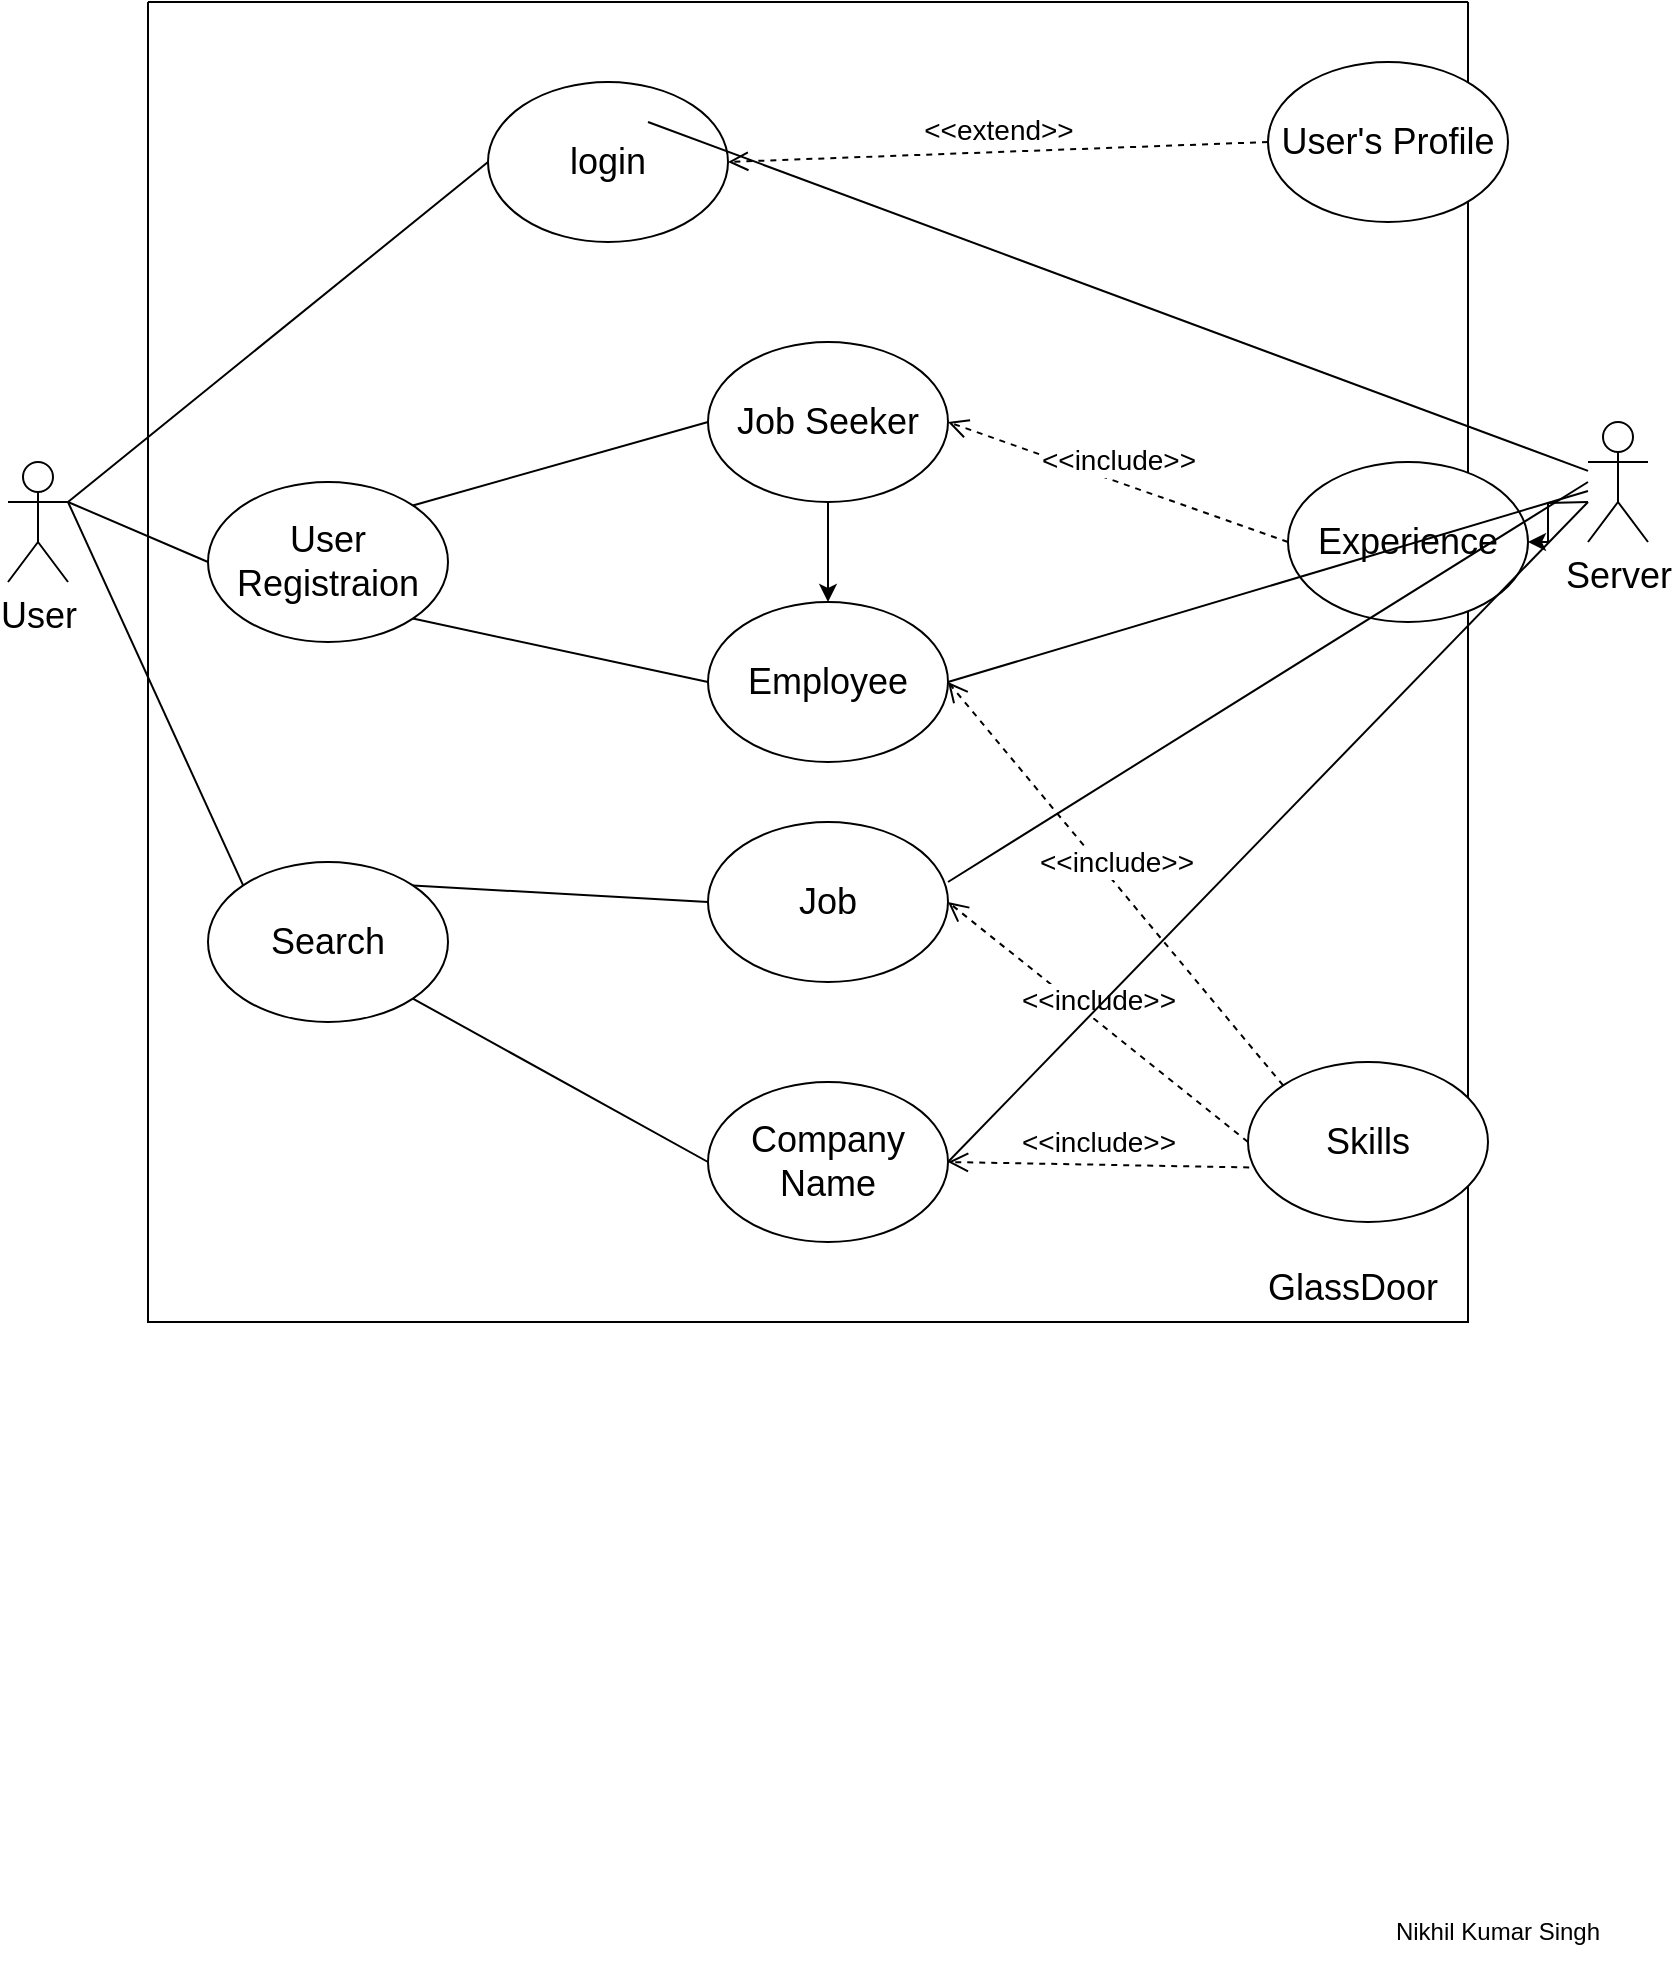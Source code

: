 <mxfile version="24.2.3" type="github">
  <diagram name="Page-1" id="pJA5X316QIvQ61P7EP2Y">
    <mxGraphModel dx="2137" dy="892" grid="1" gridSize="10" guides="1" tooltips="1" connect="1" arrows="1" fold="1" page="1" pageScale="1" pageWidth="850" pageHeight="1100" math="0" shadow="0">
      <root>
        <mxCell id="0" />
        <mxCell id="1" parent="0" />
        <mxCell id="qiw6p_8ZHaiahR2XLSt--1" value="&lt;font style=&quot;font-size: 18px;&quot;&gt;User&lt;/font&gt;" style="shape=umlActor;verticalLabelPosition=bottom;verticalAlign=top;html=1;outlineConnect=0;" vertex="1" parent="1">
          <mxGeometry x="10" y="340" width="30" height="60" as="geometry" />
        </mxCell>
        <mxCell id="qiw6p_8ZHaiahR2XLSt--4" value="&lt;font style=&quot;font-size: 18px;&quot;&gt;Job Seeker&lt;/font&gt;" style="ellipse;whiteSpace=wrap;html=1;" vertex="1" parent="1">
          <mxGeometry x="360" y="280" width="120" height="80" as="geometry" />
        </mxCell>
        <mxCell id="qiw6p_8ZHaiahR2XLSt--5" value="&lt;font style=&quot;font-size: 18px;&quot;&gt;Employee&lt;/font&gt;" style="ellipse;whiteSpace=wrap;html=1;" vertex="1" parent="1">
          <mxGeometry x="360" y="410" width="120" height="80" as="geometry" />
        </mxCell>
        <mxCell id="qiw6p_8ZHaiahR2XLSt--6" value="&lt;font style=&quot;font-size: 18px;&quot;&gt;Job&lt;/font&gt;" style="ellipse;whiteSpace=wrap;html=1;" vertex="1" parent="1">
          <mxGeometry x="360" y="520" width="120" height="80" as="geometry" />
        </mxCell>
        <mxCell id="qiw6p_8ZHaiahR2XLSt--7" value="&lt;font style=&quot;font-size: 18px;&quot;&gt;Company Name&lt;/font&gt;" style="ellipse;whiteSpace=wrap;html=1;" vertex="1" parent="1">
          <mxGeometry x="360" y="650" width="120" height="80" as="geometry" />
        </mxCell>
        <mxCell id="qiw6p_8ZHaiahR2XLSt--32" value="" style="edgeStyle=orthogonalEdgeStyle;rounded=0;orthogonalLoop=1;jettySize=auto;html=1;" edge="1" parent="1" target="qiw6p_8ZHaiahR2XLSt--22">
          <mxGeometry relative="1" as="geometry">
            <mxPoint x="800" y="360" as="sourcePoint" />
          </mxGeometry>
        </mxCell>
        <mxCell id="qiw6p_8ZHaiahR2XLSt--8" value="&lt;font style=&quot;font-size: 18px;&quot;&gt;Server&lt;/font&gt;" style="shape=umlActor;verticalLabelPosition=bottom;verticalAlign=top;html=1;outlineConnect=0;" vertex="1" parent="1">
          <mxGeometry x="800" y="320" width="30" height="60" as="geometry" />
        </mxCell>
        <mxCell id="qiw6p_8ZHaiahR2XLSt--9" value="" style="endArrow=none;html=1;rounded=0;exitX=1;exitY=0.333;exitDx=0;exitDy=0;exitPerimeter=0;entryX=0;entryY=0.5;entryDx=0;entryDy=0;" edge="1" parent="1" source="qiw6p_8ZHaiahR2XLSt--1" target="qiw6p_8ZHaiahR2XLSt--24">
          <mxGeometry width="50" height="50" relative="1" as="geometry">
            <mxPoint x="390" y="260" as="sourcePoint" />
            <mxPoint x="440" y="210" as="targetPoint" />
          </mxGeometry>
        </mxCell>
        <mxCell id="qiw6p_8ZHaiahR2XLSt--10" value="" style="endArrow=none;html=1;rounded=0;exitX=1;exitY=0.333;exitDx=0;exitDy=0;exitPerimeter=0;entryX=0;entryY=0.5;entryDx=0;entryDy=0;" edge="1" parent="1" source="qiw6p_8ZHaiahR2XLSt--1" target="qiw6p_8ZHaiahR2XLSt--2">
          <mxGeometry width="50" height="50" relative="1" as="geometry">
            <mxPoint x="390" y="260" as="sourcePoint" />
            <mxPoint x="440" y="210" as="targetPoint" />
          </mxGeometry>
        </mxCell>
        <mxCell id="qiw6p_8ZHaiahR2XLSt--11" value="" style="endArrow=none;html=1;rounded=0;entryX=0;entryY=0;entryDx=0;entryDy=0;exitX=1;exitY=0.333;exitDx=0;exitDy=0;exitPerimeter=0;" edge="1" parent="1" source="qiw6p_8ZHaiahR2XLSt--1" target="qiw6p_8ZHaiahR2XLSt--3">
          <mxGeometry width="50" height="50" relative="1" as="geometry">
            <mxPoint x="-90" y="360" as="sourcePoint" />
            <mxPoint x="440" y="500" as="targetPoint" />
          </mxGeometry>
        </mxCell>
        <mxCell id="qiw6p_8ZHaiahR2XLSt--12" value="" style="endArrow=none;html=1;rounded=0;exitX=1;exitY=0;exitDx=0;exitDy=0;entryX=0;entryY=0.5;entryDx=0;entryDy=0;" edge="1" parent="1" source="qiw6p_8ZHaiahR2XLSt--2" target="qiw6p_8ZHaiahR2XLSt--4">
          <mxGeometry width="50" height="50" relative="1" as="geometry">
            <mxPoint x="390" y="280" as="sourcePoint" />
            <mxPoint x="440" y="230" as="targetPoint" />
          </mxGeometry>
        </mxCell>
        <mxCell id="qiw6p_8ZHaiahR2XLSt--13" value="" style="endArrow=none;html=1;rounded=0;exitX=1;exitY=1;exitDx=0;exitDy=0;entryX=0;entryY=0.5;entryDx=0;entryDy=0;" edge="1" parent="1" source="qiw6p_8ZHaiahR2XLSt--2" target="qiw6p_8ZHaiahR2XLSt--5">
          <mxGeometry width="50" height="50" relative="1" as="geometry">
            <mxPoint x="390" y="460" as="sourcePoint" />
            <mxPoint x="440" y="410" as="targetPoint" />
          </mxGeometry>
        </mxCell>
        <mxCell id="qiw6p_8ZHaiahR2XLSt--14" value="" style="endArrow=none;html=1;rounded=0;exitX=1;exitY=0;exitDx=0;exitDy=0;entryX=0;entryY=0.5;entryDx=0;entryDy=0;" edge="1" parent="1" source="qiw6p_8ZHaiahR2XLSt--3" target="qiw6p_8ZHaiahR2XLSt--6">
          <mxGeometry width="50" height="50" relative="1" as="geometry">
            <mxPoint x="390" y="490" as="sourcePoint" />
            <mxPoint x="440" y="440" as="targetPoint" />
          </mxGeometry>
        </mxCell>
        <mxCell id="qiw6p_8ZHaiahR2XLSt--15" value="" style="endArrow=none;html=1;rounded=0;exitX=1;exitY=1;exitDx=0;exitDy=0;entryX=0;entryY=0.5;entryDx=0;entryDy=0;" edge="1" parent="1" source="qiw6p_8ZHaiahR2XLSt--3" target="qiw6p_8ZHaiahR2XLSt--7">
          <mxGeometry width="50" height="50" relative="1" as="geometry">
            <mxPoint x="390" y="490" as="sourcePoint" />
            <mxPoint x="440" y="440" as="targetPoint" />
          </mxGeometry>
        </mxCell>
        <mxCell id="qiw6p_8ZHaiahR2XLSt--16" value="&lt;font style=&quot;font-size: 14px;&quot;&gt;&amp;lt;&amp;lt;include&amp;gt;&amp;gt;&lt;/font&gt;" style="html=1;verticalAlign=bottom;endArrow=open;dashed=1;endSize=8;curved=0;rounded=0;entryX=1;entryY=0.5;entryDx=0;entryDy=0;exitX=0.005;exitY=0.659;exitDx=0;exitDy=0;exitPerimeter=0;" edge="1" parent="1" source="qiw6p_8ZHaiahR2XLSt--21" target="qiw6p_8ZHaiahR2XLSt--7">
          <mxGeometry relative="1" as="geometry">
            <mxPoint x="450" y="460" as="sourcePoint" />
            <mxPoint x="370" y="460" as="targetPoint" />
          </mxGeometry>
        </mxCell>
        <mxCell id="qiw6p_8ZHaiahR2XLSt--17" value="&lt;font style=&quot;font-size: 14px;&quot;&gt;&amp;lt;&amp;lt;include&amp;gt;&amp;gt;&lt;/font&gt;" style="html=1;verticalAlign=bottom;endArrow=open;dashed=1;endSize=8;curved=0;rounded=0;entryX=1;entryY=0.5;entryDx=0;entryDy=0;exitX=0;exitY=0.5;exitDx=0;exitDy=0;" edge="1" parent="1" source="qiw6p_8ZHaiahR2XLSt--21" target="qiw6p_8ZHaiahR2XLSt--6">
          <mxGeometry relative="1" as="geometry">
            <mxPoint x="591" y="643" as="sourcePoint" />
            <mxPoint x="490" y="700" as="targetPoint" />
          </mxGeometry>
        </mxCell>
        <mxCell id="qiw6p_8ZHaiahR2XLSt--18" value="&lt;font style=&quot;font-size: 14px;&quot;&gt;&amp;lt;&amp;lt;include&amp;gt;&amp;gt;&lt;/font&gt;" style="html=1;verticalAlign=bottom;endArrow=open;dashed=1;endSize=8;curved=0;rounded=0;entryX=1;entryY=0.5;entryDx=0;entryDy=0;exitX=0;exitY=0.5;exitDx=0;exitDy=0;" edge="1" parent="1" source="qiw6p_8ZHaiahR2XLSt--22" target="qiw6p_8ZHaiahR2XLSt--4">
          <mxGeometry relative="1" as="geometry">
            <mxPoint x="601" y="653" as="sourcePoint" />
            <mxPoint x="500" y="710" as="targetPoint" />
          </mxGeometry>
        </mxCell>
        <mxCell id="qiw6p_8ZHaiahR2XLSt--19" value="&lt;font style=&quot;font-size: 14px;&quot;&gt;&amp;lt;&amp;lt;include&amp;gt;&amp;gt;&lt;/font&gt;" style="html=1;verticalAlign=bottom;endArrow=open;dashed=1;endSize=8;curved=0;rounded=0;entryX=1;entryY=0.5;entryDx=0;entryDy=0;exitX=0;exitY=0;exitDx=0;exitDy=0;" edge="1" parent="1" source="qiw6p_8ZHaiahR2XLSt--21" target="qiw6p_8ZHaiahR2XLSt--5">
          <mxGeometry relative="1" as="geometry">
            <mxPoint x="611" y="663" as="sourcePoint" />
            <mxPoint x="510" y="720" as="targetPoint" />
          </mxGeometry>
        </mxCell>
        <mxCell id="qiw6p_8ZHaiahR2XLSt--20" value="" style="swimlane;startSize=0;" vertex="1" parent="1">
          <mxGeometry x="80" y="110" width="660" height="660" as="geometry" />
        </mxCell>
        <mxCell id="qiw6p_8ZHaiahR2XLSt--21" value="&lt;font style=&quot;font-size: 18px;&quot;&gt;Skills&lt;/font&gt;" style="ellipse;whiteSpace=wrap;html=1;" vertex="1" parent="qiw6p_8ZHaiahR2XLSt--20">
          <mxGeometry x="550" y="530" width="120" height="80" as="geometry" />
        </mxCell>
        <mxCell id="qiw6p_8ZHaiahR2XLSt--22" value="&lt;font style=&quot;font-size: 18px;&quot;&gt;Experience&lt;/font&gt;" style="ellipse;whiteSpace=wrap;html=1;" vertex="1" parent="qiw6p_8ZHaiahR2XLSt--20">
          <mxGeometry x="570" y="230" width="120" height="80" as="geometry" />
        </mxCell>
        <mxCell id="qiw6p_8ZHaiahR2XLSt--23" value="&lt;font style=&quot;font-size: 18px;&quot;&gt;User&#39;s Profile&lt;/font&gt;" style="ellipse;whiteSpace=wrap;html=1;" vertex="1" parent="qiw6p_8ZHaiahR2XLSt--20">
          <mxGeometry x="560" y="30" width="120" height="80" as="geometry" />
        </mxCell>
        <mxCell id="qiw6p_8ZHaiahR2XLSt--24" value="&lt;font style=&quot;font-size: 18px;&quot;&gt;login&lt;/font&gt;" style="ellipse;whiteSpace=wrap;html=1;" vertex="1" parent="qiw6p_8ZHaiahR2XLSt--20">
          <mxGeometry x="170" y="40" width="120" height="80" as="geometry" />
        </mxCell>
        <mxCell id="qiw6p_8ZHaiahR2XLSt--25" value="&lt;font style=&quot;font-size: 14px;&quot;&gt;&amp;lt;&amp;lt;extend&amp;gt;&amp;gt;&lt;/font&gt;" style="html=1;verticalAlign=bottom;endArrow=open;dashed=1;endSize=8;curved=0;rounded=0;entryX=1;entryY=0.5;entryDx=0;entryDy=0;exitX=0;exitY=0.5;exitDx=0;exitDy=0;" edge="1" parent="qiw6p_8ZHaiahR2XLSt--20" source="qiw6p_8ZHaiahR2XLSt--23" target="qiw6p_8ZHaiahR2XLSt--24">
          <mxGeometry relative="1" as="geometry">
            <mxPoint x="110" y="170" as="sourcePoint" />
            <mxPoint x="150" y="190" as="targetPoint" />
          </mxGeometry>
        </mxCell>
        <mxCell id="qiw6p_8ZHaiahR2XLSt--26" value="&lt;font style=&quot;font-size: 18px;&quot;&gt;GlassDoor&lt;/font&gt;" style="text;html=1;align=center;verticalAlign=middle;resizable=0;points=[];autosize=1;strokeColor=none;fillColor=none;" vertex="1" parent="qiw6p_8ZHaiahR2XLSt--20">
          <mxGeometry x="550" y="626" width="103" height="34" as="geometry" />
        </mxCell>
        <mxCell id="qiw6p_8ZHaiahR2XLSt--2" value="&lt;font style=&quot;font-size: 18px;&quot;&gt;User Registraion&lt;/font&gt;" style="ellipse;whiteSpace=wrap;html=1;" vertex="1" parent="qiw6p_8ZHaiahR2XLSt--20">
          <mxGeometry x="30" y="240" width="120" height="80" as="geometry" />
        </mxCell>
        <mxCell id="qiw6p_8ZHaiahR2XLSt--3" value="&lt;font style=&quot;font-size: 18px;&quot;&gt;Search&lt;/font&gt;" style="ellipse;whiteSpace=wrap;html=1;" vertex="1" parent="qiw6p_8ZHaiahR2XLSt--20">
          <mxGeometry x="30" y="430" width="120" height="80" as="geometry" />
        </mxCell>
        <mxCell id="qiw6p_8ZHaiahR2XLSt--27" value="" style="endArrow=none;html=1;rounded=0;" edge="1" parent="1" target="qiw6p_8ZHaiahR2XLSt--8">
          <mxGeometry width="50" height="50" relative="1" as="geometry">
            <mxPoint x="330" y="170" as="sourcePoint" />
            <mxPoint x="780" y="340" as="targetPoint" />
          </mxGeometry>
        </mxCell>
        <mxCell id="qiw6p_8ZHaiahR2XLSt--28" value="" style="endArrow=none;html=1;rounded=0;exitX=1;exitY=0.5;exitDx=0;exitDy=0;" edge="1" parent="1" source="qiw6p_8ZHaiahR2XLSt--7">
          <mxGeometry width="50" height="50" relative="1" as="geometry">
            <mxPoint x="670" y="570" as="sourcePoint" />
            <mxPoint x="800" y="360" as="targetPoint" />
          </mxGeometry>
        </mxCell>
        <mxCell id="qiw6p_8ZHaiahR2XLSt--29" value="" style="endArrow=none;html=1;rounded=0;" edge="1" parent="1">
          <mxGeometry width="50" height="50" relative="1" as="geometry">
            <mxPoint x="480" y="550" as="sourcePoint" />
            <mxPoint x="800" y="350" as="targetPoint" />
          </mxGeometry>
        </mxCell>
        <mxCell id="qiw6p_8ZHaiahR2XLSt--30" value="" style="endArrow=none;html=1;rounded=0;exitX=1;exitY=0.5;exitDx=0;exitDy=0;" edge="1" parent="1" source="qiw6p_8ZHaiahR2XLSt--5" target="qiw6p_8ZHaiahR2XLSt--8">
          <mxGeometry width="50" height="50" relative="1" as="geometry">
            <mxPoint x="620" y="580" as="sourcePoint" />
            <mxPoint x="790" y="370" as="targetPoint" />
          </mxGeometry>
        </mxCell>
        <mxCell id="qiw6p_8ZHaiahR2XLSt--31" value="" style="endArrow=classic;html=1;rounded=0;entryX=0.5;entryY=0;entryDx=0;entryDy=0;exitX=0.5;exitY=1;exitDx=0;exitDy=0;" edge="1" parent="1" source="qiw6p_8ZHaiahR2XLSt--4" target="qiw6p_8ZHaiahR2XLSt--5">
          <mxGeometry width="50" height="50" relative="1" as="geometry">
            <mxPoint x="620" y="580" as="sourcePoint" />
            <mxPoint x="670" y="530" as="targetPoint" />
          </mxGeometry>
        </mxCell>
        <mxCell id="qiw6p_8ZHaiahR2XLSt--33" value="Nikhil Kumar Singh" style="text;html=1;align=center;verticalAlign=middle;whiteSpace=wrap;rounded=0;" vertex="1" parent="1">
          <mxGeometry x="700" y="1060" width="110" height="30" as="geometry" />
        </mxCell>
      </root>
    </mxGraphModel>
  </diagram>
</mxfile>
